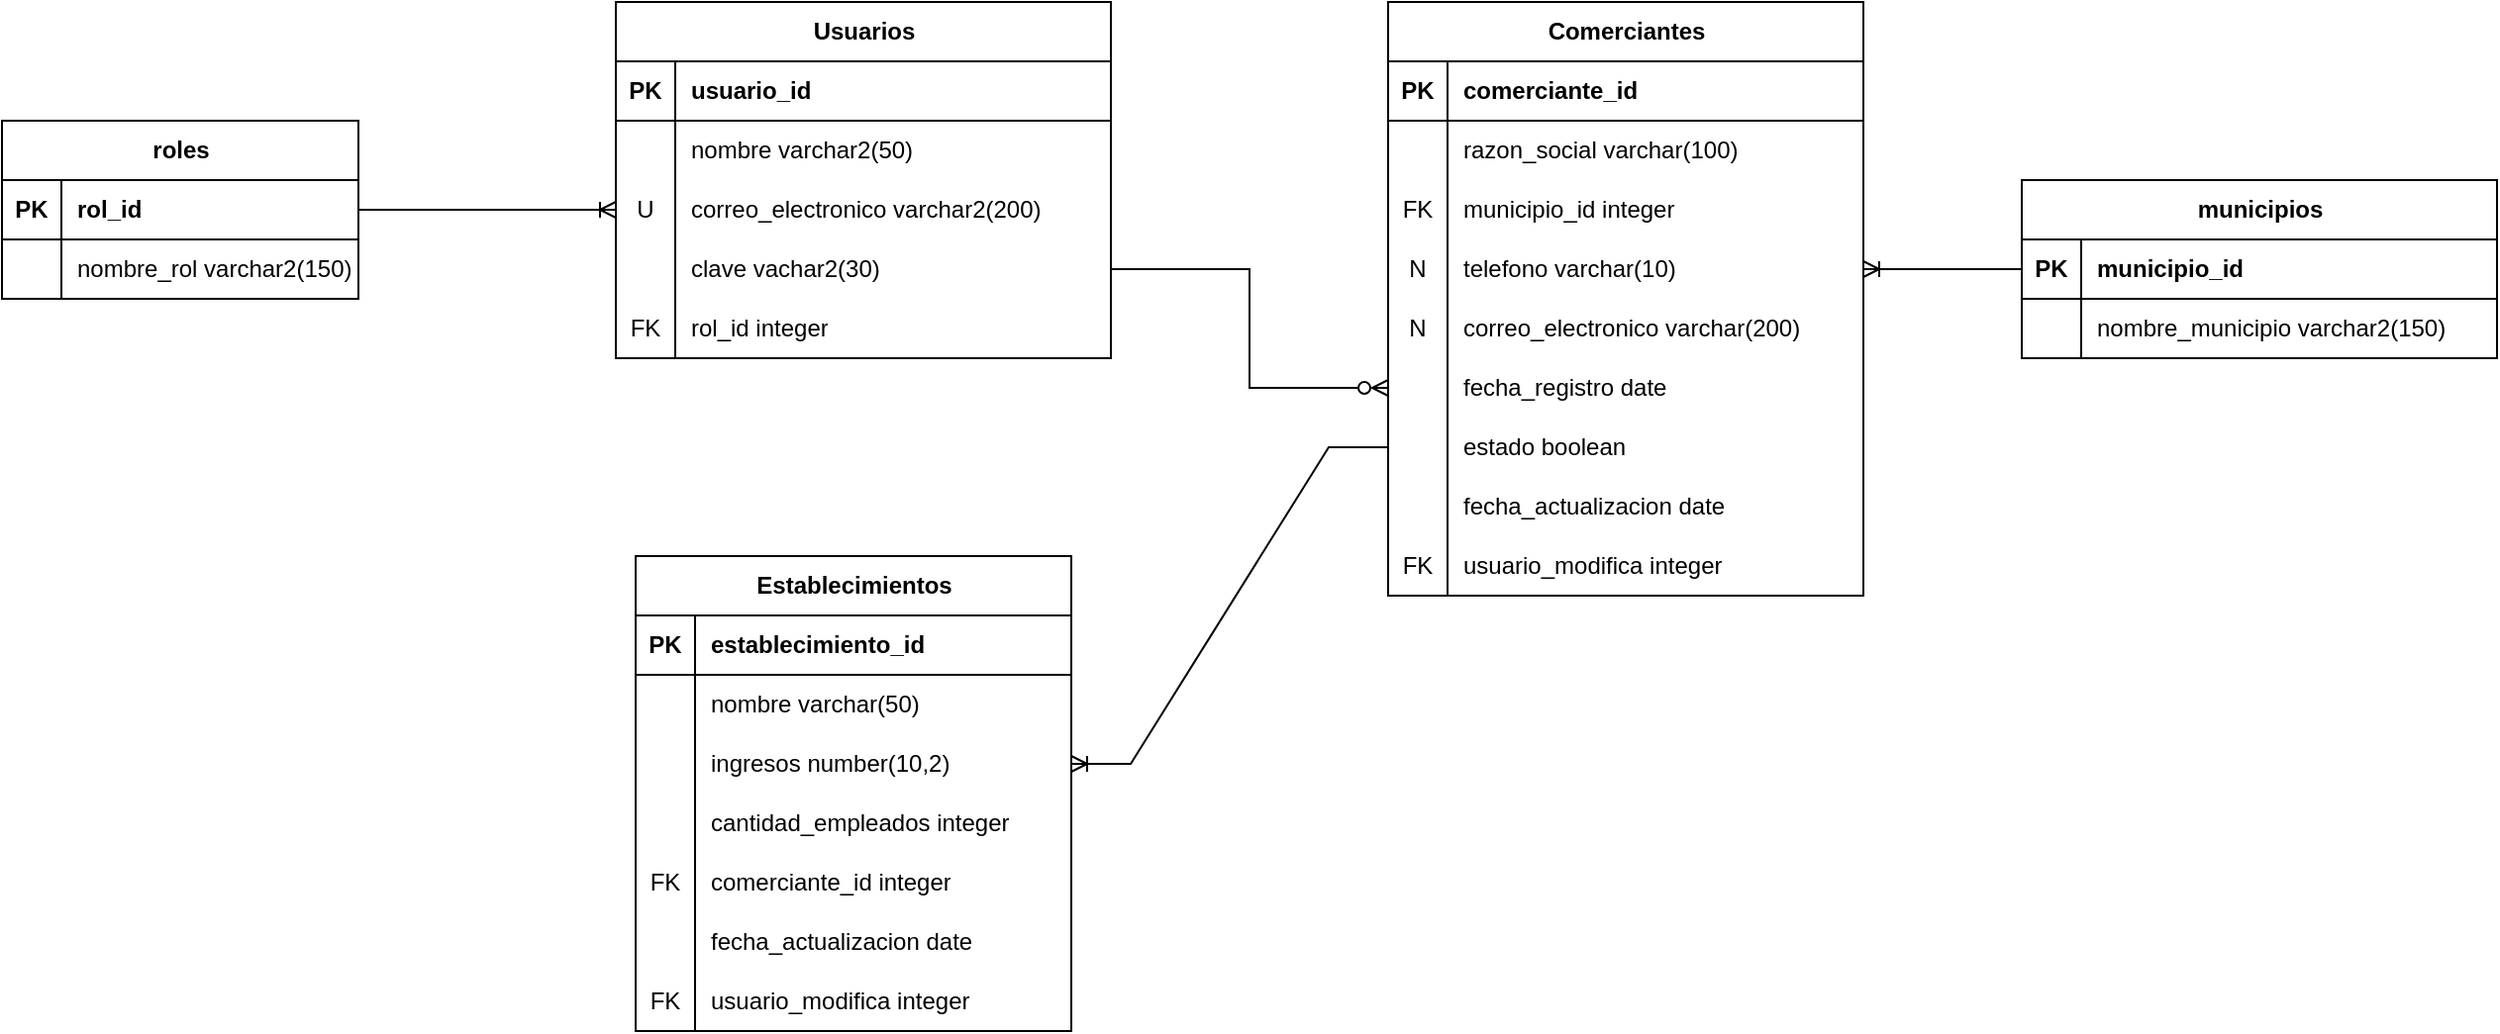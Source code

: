 <mxfile version="26.0.11">
  <diagram id="R2lEEEUBdFMjLlhIrx00" name="Page-1">
    <mxGraphModel dx="2284" dy="746" grid="1" gridSize="10" guides="1" tooltips="1" connect="1" arrows="1" fold="1" page="1" pageScale="1" pageWidth="850" pageHeight="1100" math="0" shadow="0" extFonts="Permanent Marker^https://fonts.googleapis.com/css?family=Permanent+Marker">
      <root>
        <mxCell id="0" />
        <mxCell id="1" parent="0" />
        <mxCell id="o4N9jNl_iMp3vr7x2nd6-1" value="Usuarios" style="shape=table;startSize=30;container=1;collapsible=1;childLayout=tableLayout;fixedRows=1;rowLines=0;fontStyle=1;align=center;resizeLast=1;html=1;" vertex="1" parent="1">
          <mxGeometry x="150" y="70" width="250" height="180" as="geometry" />
        </mxCell>
        <mxCell id="o4N9jNl_iMp3vr7x2nd6-2" value="" style="shape=tableRow;horizontal=0;startSize=0;swimlaneHead=0;swimlaneBody=0;fillColor=none;collapsible=0;dropTarget=0;points=[[0,0.5],[1,0.5]];portConstraint=eastwest;top=0;left=0;right=0;bottom=1;" vertex="1" parent="o4N9jNl_iMp3vr7x2nd6-1">
          <mxGeometry y="30" width="250" height="30" as="geometry" />
        </mxCell>
        <mxCell id="o4N9jNl_iMp3vr7x2nd6-3" value="PK" style="shape=partialRectangle;connectable=0;fillColor=none;top=0;left=0;bottom=0;right=0;fontStyle=1;overflow=hidden;whiteSpace=wrap;html=1;" vertex="1" parent="o4N9jNl_iMp3vr7x2nd6-2">
          <mxGeometry width="30" height="30" as="geometry">
            <mxRectangle width="30" height="30" as="alternateBounds" />
          </mxGeometry>
        </mxCell>
        <mxCell id="o4N9jNl_iMp3vr7x2nd6-4" value="usuario_id" style="shape=partialRectangle;connectable=0;fillColor=none;top=0;left=0;bottom=0;right=0;align=left;spacingLeft=6;fontStyle=1;overflow=hidden;whiteSpace=wrap;html=1;" vertex="1" parent="o4N9jNl_iMp3vr7x2nd6-2">
          <mxGeometry x="30" width="220" height="30" as="geometry">
            <mxRectangle width="220" height="30" as="alternateBounds" />
          </mxGeometry>
        </mxCell>
        <mxCell id="o4N9jNl_iMp3vr7x2nd6-15" value="" style="shape=tableRow;horizontal=0;startSize=0;swimlaneHead=0;swimlaneBody=0;fillColor=none;collapsible=0;dropTarget=0;points=[[0,0.5],[1,0.5]];portConstraint=eastwest;top=0;left=0;right=0;bottom=0;" vertex="1" parent="o4N9jNl_iMp3vr7x2nd6-1">
          <mxGeometry y="60" width="250" height="30" as="geometry" />
        </mxCell>
        <mxCell id="o4N9jNl_iMp3vr7x2nd6-16" value="" style="shape=partialRectangle;connectable=0;fillColor=none;top=0;left=0;bottom=0;right=0;editable=1;overflow=hidden;whiteSpace=wrap;html=1;" vertex="1" parent="o4N9jNl_iMp3vr7x2nd6-15">
          <mxGeometry width="30" height="30" as="geometry">
            <mxRectangle width="30" height="30" as="alternateBounds" />
          </mxGeometry>
        </mxCell>
        <mxCell id="o4N9jNl_iMp3vr7x2nd6-17" value="nombre varchar2(50)" style="shape=partialRectangle;connectable=0;fillColor=none;top=0;left=0;bottom=0;right=0;align=left;spacingLeft=6;overflow=hidden;whiteSpace=wrap;html=1;" vertex="1" parent="o4N9jNl_iMp3vr7x2nd6-15">
          <mxGeometry x="30" width="220" height="30" as="geometry">
            <mxRectangle width="220" height="30" as="alternateBounds" />
          </mxGeometry>
        </mxCell>
        <mxCell id="o4N9jNl_iMp3vr7x2nd6-5" value="" style="shape=tableRow;horizontal=0;startSize=0;swimlaneHead=0;swimlaneBody=0;fillColor=none;collapsible=0;dropTarget=0;points=[[0,0.5],[1,0.5]];portConstraint=eastwest;top=0;left=0;right=0;bottom=0;" vertex="1" parent="o4N9jNl_iMp3vr7x2nd6-1">
          <mxGeometry y="90" width="250" height="30" as="geometry" />
        </mxCell>
        <mxCell id="o4N9jNl_iMp3vr7x2nd6-6" value="U" style="shape=partialRectangle;connectable=0;fillColor=none;top=0;left=0;bottom=0;right=0;editable=1;overflow=hidden;whiteSpace=wrap;html=1;" vertex="1" parent="o4N9jNl_iMp3vr7x2nd6-5">
          <mxGeometry width="30" height="30" as="geometry">
            <mxRectangle width="30" height="30" as="alternateBounds" />
          </mxGeometry>
        </mxCell>
        <mxCell id="o4N9jNl_iMp3vr7x2nd6-7" value="correo_electronico varchar2(200)" style="shape=partialRectangle;connectable=0;fillColor=none;top=0;left=0;bottom=0;right=0;align=left;spacingLeft=6;overflow=hidden;whiteSpace=wrap;html=1;" vertex="1" parent="o4N9jNl_iMp3vr7x2nd6-5">
          <mxGeometry x="30" width="220" height="30" as="geometry">
            <mxRectangle width="220" height="30" as="alternateBounds" />
          </mxGeometry>
        </mxCell>
        <mxCell id="o4N9jNl_iMp3vr7x2nd6-11" value="" style="shape=tableRow;horizontal=0;startSize=0;swimlaneHead=0;swimlaneBody=0;fillColor=none;collapsible=0;dropTarget=0;points=[[0,0.5],[1,0.5]];portConstraint=eastwest;top=0;left=0;right=0;bottom=0;" vertex="1" parent="o4N9jNl_iMp3vr7x2nd6-1">
          <mxGeometry y="120" width="250" height="30" as="geometry" />
        </mxCell>
        <mxCell id="o4N9jNl_iMp3vr7x2nd6-12" value="" style="shape=partialRectangle;connectable=0;fillColor=none;top=0;left=0;bottom=0;right=0;editable=1;overflow=hidden;whiteSpace=wrap;html=1;" vertex="1" parent="o4N9jNl_iMp3vr7x2nd6-11">
          <mxGeometry width="30" height="30" as="geometry">
            <mxRectangle width="30" height="30" as="alternateBounds" />
          </mxGeometry>
        </mxCell>
        <mxCell id="o4N9jNl_iMp3vr7x2nd6-13" value="clave vachar2(30)" style="shape=partialRectangle;connectable=0;fillColor=none;top=0;left=0;bottom=0;right=0;align=left;spacingLeft=6;overflow=hidden;whiteSpace=wrap;html=1;" vertex="1" parent="o4N9jNl_iMp3vr7x2nd6-11">
          <mxGeometry x="30" width="220" height="30" as="geometry">
            <mxRectangle width="220" height="30" as="alternateBounds" />
          </mxGeometry>
        </mxCell>
        <mxCell id="o4N9jNl_iMp3vr7x2nd6-8" value="" style="shape=tableRow;horizontal=0;startSize=0;swimlaneHead=0;swimlaneBody=0;fillColor=none;collapsible=0;dropTarget=0;points=[[0,0.5],[1,0.5]];portConstraint=eastwest;top=0;left=0;right=0;bottom=0;" vertex="1" parent="o4N9jNl_iMp3vr7x2nd6-1">
          <mxGeometry y="150" width="250" height="30" as="geometry" />
        </mxCell>
        <mxCell id="o4N9jNl_iMp3vr7x2nd6-9" value="FK" style="shape=partialRectangle;connectable=0;fillColor=none;top=0;left=0;bottom=0;right=0;editable=1;overflow=hidden;whiteSpace=wrap;html=1;" vertex="1" parent="o4N9jNl_iMp3vr7x2nd6-8">
          <mxGeometry width="30" height="30" as="geometry">
            <mxRectangle width="30" height="30" as="alternateBounds" />
          </mxGeometry>
        </mxCell>
        <mxCell id="o4N9jNl_iMp3vr7x2nd6-10" value="rol_id integer" style="shape=partialRectangle;connectable=0;fillColor=none;top=0;left=0;bottom=0;right=0;align=left;spacingLeft=6;overflow=hidden;whiteSpace=wrap;html=1;" vertex="1" parent="o4N9jNl_iMp3vr7x2nd6-8">
          <mxGeometry x="30" width="220" height="30" as="geometry">
            <mxRectangle width="220" height="30" as="alternateBounds" />
          </mxGeometry>
        </mxCell>
        <mxCell id="o4N9jNl_iMp3vr7x2nd6-18" value="Comerciantes" style="shape=table;startSize=30;container=1;collapsible=1;childLayout=tableLayout;fixedRows=1;rowLines=0;fontStyle=1;align=center;resizeLast=1;html=1;" vertex="1" parent="1">
          <mxGeometry x="540" y="70" width="240" height="300" as="geometry" />
        </mxCell>
        <mxCell id="o4N9jNl_iMp3vr7x2nd6-19" value="" style="shape=tableRow;horizontal=0;startSize=0;swimlaneHead=0;swimlaneBody=0;fillColor=none;collapsible=0;dropTarget=0;points=[[0,0.5],[1,0.5]];portConstraint=eastwest;top=0;left=0;right=0;bottom=1;" vertex="1" parent="o4N9jNl_iMp3vr7x2nd6-18">
          <mxGeometry y="30" width="240" height="30" as="geometry" />
        </mxCell>
        <mxCell id="o4N9jNl_iMp3vr7x2nd6-20" value="PK" style="shape=partialRectangle;connectable=0;fillColor=none;top=0;left=0;bottom=0;right=0;fontStyle=1;overflow=hidden;whiteSpace=wrap;html=1;" vertex="1" parent="o4N9jNl_iMp3vr7x2nd6-19">
          <mxGeometry width="30" height="30" as="geometry">
            <mxRectangle width="30" height="30" as="alternateBounds" />
          </mxGeometry>
        </mxCell>
        <mxCell id="o4N9jNl_iMp3vr7x2nd6-21" value="comerciante_id" style="shape=partialRectangle;connectable=0;fillColor=none;top=0;left=0;bottom=0;right=0;align=left;spacingLeft=6;fontStyle=1;overflow=hidden;whiteSpace=wrap;html=1;" vertex="1" parent="o4N9jNl_iMp3vr7x2nd6-19">
          <mxGeometry x="30" width="210" height="30" as="geometry">
            <mxRectangle width="210" height="30" as="alternateBounds" />
          </mxGeometry>
        </mxCell>
        <mxCell id="o4N9jNl_iMp3vr7x2nd6-22" value="" style="shape=tableRow;horizontal=0;startSize=0;swimlaneHead=0;swimlaneBody=0;fillColor=none;collapsible=0;dropTarget=0;points=[[0,0.5],[1,0.5]];portConstraint=eastwest;top=0;left=0;right=0;bottom=0;" vertex="1" parent="o4N9jNl_iMp3vr7x2nd6-18">
          <mxGeometry y="60" width="240" height="30" as="geometry" />
        </mxCell>
        <mxCell id="o4N9jNl_iMp3vr7x2nd6-23" value="" style="shape=partialRectangle;connectable=0;fillColor=none;top=0;left=0;bottom=0;right=0;editable=1;overflow=hidden;whiteSpace=wrap;html=1;" vertex="1" parent="o4N9jNl_iMp3vr7x2nd6-22">
          <mxGeometry width="30" height="30" as="geometry">
            <mxRectangle width="30" height="30" as="alternateBounds" />
          </mxGeometry>
        </mxCell>
        <mxCell id="o4N9jNl_iMp3vr7x2nd6-24" value="razon_social varchar(100)" style="shape=partialRectangle;connectable=0;fillColor=none;top=0;left=0;bottom=0;right=0;align=left;spacingLeft=6;overflow=hidden;whiteSpace=wrap;html=1;" vertex="1" parent="o4N9jNl_iMp3vr7x2nd6-22">
          <mxGeometry x="30" width="210" height="30" as="geometry">
            <mxRectangle width="210" height="30" as="alternateBounds" />
          </mxGeometry>
        </mxCell>
        <mxCell id="o4N9jNl_iMp3vr7x2nd6-25" value="" style="shape=tableRow;horizontal=0;startSize=0;swimlaneHead=0;swimlaneBody=0;fillColor=none;collapsible=0;dropTarget=0;points=[[0,0.5],[1,0.5]];portConstraint=eastwest;top=0;left=0;right=0;bottom=0;" vertex="1" parent="o4N9jNl_iMp3vr7x2nd6-18">
          <mxGeometry y="90" width="240" height="30" as="geometry" />
        </mxCell>
        <mxCell id="o4N9jNl_iMp3vr7x2nd6-26" value="FK" style="shape=partialRectangle;connectable=0;fillColor=none;top=0;left=0;bottom=0;right=0;editable=1;overflow=hidden;whiteSpace=wrap;html=1;" vertex="1" parent="o4N9jNl_iMp3vr7x2nd6-25">
          <mxGeometry width="30" height="30" as="geometry">
            <mxRectangle width="30" height="30" as="alternateBounds" />
          </mxGeometry>
        </mxCell>
        <mxCell id="o4N9jNl_iMp3vr7x2nd6-27" value="municipio_id integer" style="shape=partialRectangle;connectable=0;fillColor=none;top=0;left=0;bottom=0;right=0;align=left;spacingLeft=6;overflow=hidden;whiteSpace=wrap;html=1;" vertex="1" parent="o4N9jNl_iMp3vr7x2nd6-25">
          <mxGeometry x="30" width="210" height="30" as="geometry">
            <mxRectangle width="210" height="30" as="alternateBounds" />
          </mxGeometry>
        </mxCell>
        <mxCell id="o4N9jNl_iMp3vr7x2nd6-28" value="" style="shape=tableRow;horizontal=0;startSize=0;swimlaneHead=0;swimlaneBody=0;fillColor=none;collapsible=0;dropTarget=0;points=[[0,0.5],[1,0.5]];portConstraint=eastwest;top=0;left=0;right=0;bottom=0;" vertex="1" parent="o4N9jNl_iMp3vr7x2nd6-18">
          <mxGeometry y="120" width="240" height="30" as="geometry" />
        </mxCell>
        <mxCell id="o4N9jNl_iMp3vr7x2nd6-29" value="N" style="shape=partialRectangle;connectable=0;fillColor=none;top=0;left=0;bottom=0;right=0;editable=1;overflow=hidden;whiteSpace=wrap;html=1;" vertex="1" parent="o4N9jNl_iMp3vr7x2nd6-28">
          <mxGeometry width="30" height="30" as="geometry">
            <mxRectangle width="30" height="30" as="alternateBounds" />
          </mxGeometry>
        </mxCell>
        <mxCell id="o4N9jNl_iMp3vr7x2nd6-30" value="telefono varchar(10)" style="shape=partialRectangle;connectable=0;fillColor=none;top=0;left=0;bottom=0;right=0;align=left;spacingLeft=6;overflow=hidden;whiteSpace=wrap;html=1;" vertex="1" parent="o4N9jNl_iMp3vr7x2nd6-28">
          <mxGeometry x="30" width="210" height="30" as="geometry">
            <mxRectangle width="210" height="30" as="alternateBounds" />
          </mxGeometry>
        </mxCell>
        <mxCell id="o4N9jNl_iMp3vr7x2nd6-31" value="" style="shape=tableRow;horizontal=0;startSize=0;swimlaneHead=0;swimlaneBody=0;fillColor=none;collapsible=0;dropTarget=0;points=[[0,0.5],[1,0.5]];portConstraint=eastwest;top=0;left=0;right=0;bottom=0;" vertex="1" parent="o4N9jNl_iMp3vr7x2nd6-18">
          <mxGeometry y="150" width="240" height="30" as="geometry" />
        </mxCell>
        <mxCell id="o4N9jNl_iMp3vr7x2nd6-32" value="N" style="shape=partialRectangle;connectable=0;fillColor=none;top=0;left=0;bottom=0;right=0;editable=1;overflow=hidden;whiteSpace=wrap;html=1;" vertex="1" parent="o4N9jNl_iMp3vr7x2nd6-31">
          <mxGeometry width="30" height="30" as="geometry">
            <mxRectangle width="30" height="30" as="alternateBounds" />
          </mxGeometry>
        </mxCell>
        <mxCell id="o4N9jNl_iMp3vr7x2nd6-33" value="correo_electronico varchar(200&lt;span style=&quot;background-color: transparent; color: light-dark(rgb(0, 0, 0), rgb(255, 255, 255));&quot;&gt;)&lt;/span&gt;" style="shape=partialRectangle;connectable=0;fillColor=none;top=0;left=0;bottom=0;right=0;align=left;spacingLeft=6;overflow=hidden;whiteSpace=wrap;html=1;" vertex="1" parent="o4N9jNl_iMp3vr7x2nd6-31">
          <mxGeometry x="30" width="210" height="30" as="geometry">
            <mxRectangle width="210" height="30" as="alternateBounds" />
          </mxGeometry>
        </mxCell>
        <mxCell id="o4N9jNl_iMp3vr7x2nd6-34" value="" style="shape=tableRow;horizontal=0;startSize=0;swimlaneHead=0;swimlaneBody=0;fillColor=none;collapsible=0;dropTarget=0;points=[[0,0.5],[1,0.5]];portConstraint=eastwest;top=0;left=0;right=0;bottom=0;" vertex="1" parent="o4N9jNl_iMp3vr7x2nd6-18">
          <mxGeometry y="180" width="240" height="30" as="geometry" />
        </mxCell>
        <mxCell id="o4N9jNl_iMp3vr7x2nd6-35" value="" style="shape=partialRectangle;connectable=0;fillColor=none;top=0;left=0;bottom=0;right=0;editable=1;overflow=hidden;whiteSpace=wrap;html=1;" vertex="1" parent="o4N9jNl_iMp3vr7x2nd6-34">
          <mxGeometry width="30" height="30" as="geometry">
            <mxRectangle width="30" height="30" as="alternateBounds" />
          </mxGeometry>
        </mxCell>
        <mxCell id="o4N9jNl_iMp3vr7x2nd6-36" value="fecha_registro date" style="shape=partialRectangle;connectable=0;fillColor=none;top=0;left=0;bottom=0;right=0;align=left;spacingLeft=6;overflow=hidden;whiteSpace=wrap;html=1;" vertex="1" parent="o4N9jNl_iMp3vr7x2nd6-34">
          <mxGeometry x="30" width="210" height="30" as="geometry">
            <mxRectangle width="210" height="30" as="alternateBounds" />
          </mxGeometry>
        </mxCell>
        <mxCell id="o4N9jNl_iMp3vr7x2nd6-37" value="" style="shape=tableRow;horizontal=0;startSize=0;swimlaneHead=0;swimlaneBody=0;fillColor=none;collapsible=0;dropTarget=0;points=[[0,0.5],[1,0.5]];portConstraint=eastwest;top=0;left=0;right=0;bottom=0;" vertex="1" parent="o4N9jNl_iMp3vr7x2nd6-18">
          <mxGeometry y="210" width="240" height="30" as="geometry" />
        </mxCell>
        <mxCell id="o4N9jNl_iMp3vr7x2nd6-38" value="" style="shape=partialRectangle;connectable=0;fillColor=none;top=0;left=0;bottom=0;right=0;editable=1;overflow=hidden;whiteSpace=wrap;html=1;" vertex="1" parent="o4N9jNl_iMp3vr7x2nd6-37">
          <mxGeometry width="30" height="30" as="geometry">
            <mxRectangle width="30" height="30" as="alternateBounds" />
          </mxGeometry>
        </mxCell>
        <mxCell id="o4N9jNl_iMp3vr7x2nd6-39" value="estado boolean" style="shape=partialRectangle;connectable=0;fillColor=none;top=0;left=0;bottom=0;right=0;align=left;spacingLeft=6;overflow=hidden;whiteSpace=wrap;html=1;" vertex="1" parent="o4N9jNl_iMp3vr7x2nd6-37">
          <mxGeometry x="30" width="210" height="30" as="geometry">
            <mxRectangle width="210" height="30" as="alternateBounds" />
          </mxGeometry>
        </mxCell>
        <mxCell id="o4N9jNl_iMp3vr7x2nd6-105" value="" style="shape=tableRow;horizontal=0;startSize=0;swimlaneHead=0;swimlaneBody=0;fillColor=none;collapsible=0;dropTarget=0;points=[[0,0.5],[1,0.5]];portConstraint=eastwest;top=0;left=0;right=0;bottom=0;" vertex="1" parent="o4N9jNl_iMp3vr7x2nd6-18">
          <mxGeometry y="240" width="240" height="30" as="geometry" />
        </mxCell>
        <mxCell id="o4N9jNl_iMp3vr7x2nd6-106" value="" style="shape=partialRectangle;connectable=0;fillColor=none;top=0;left=0;bottom=0;right=0;editable=1;overflow=hidden;whiteSpace=wrap;html=1;" vertex="1" parent="o4N9jNl_iMp3vr7x2nd6-105">
          <mxGeometry width="30" height="30" as="geometry">
            <mxRectangle width="30" height="30" as="alternateBounds" />
          </mxGeometry>
        </mxCell>
        <mxCell id="o4N9jNl_iMp3vr7x2nd6-107" value="fecha_actualizacion date" style="shape=partialRectangle;connectable=0;fillColor=none;top=0;left=0;bottom=0;right=0;align=left;spacingLeft=6;overflow=hidden;whiteSpace=wrap;html=1;" vertex="1" parent="o4N9jNl_iMp3vr7x2nd6-105">
          <mxGeometry x="30" width="210" height="30" as="geometry">
            <mxRectangle width="210" height="30" as="alternateBounds" />
          </mxGeometry>
        </mxCell>
        <mxCell id="o4N9jNl_iMp3vr7x2nd6-133" value="" style="shape=tableRow;horizontal=0;startSize=0;swimlaneHead=0;swimlaneBody=0;fillColor=none;collapsible=0;dropTarget=0;points=[[0,0.5],[1,0.5]];portConstraint=eastwest;top=0;left=0;right=0;bottom=0;" vertex="1" parent="o4N9jNl_iMp3vr7x2nd6-18">
          <mxGeometry y="270" width="240" height="30" as="geometry" />
        </mxCell>
        <mxCell id="o4N9jNl_iMp3vr7x2nd6-134" value="FK" style="shape=partialRectangle;connectable=0;fillColor=none;top=0;left=0;bottom=0;right=0;editable=1;overflow=hidden;whiteSpace=wrap;html=1;" vertex="1" parent="o4N9jNl_iMp3vr7x2nd6-133">
          <mxGeometry width="30" height="30" as="geometry">
            <mxRectangle width="30" height="30" as="alternateBounds" />
          </mxGeometry>
        </mxCell>
        <mxCell id="o4N9jNl_iMp3vr7x2nd6-135" value="usuario_modifica integer" style="shape=partialRectangle;connectable=0;fillColor=none;top=0;left=0;bottom=0;right=0;align=left;spacingLeft=6;overflow=hidden;whiteSpace=wrap;html=1;" vertex="1" parent="o4N9jNl_iMp3vr7x2nd6-133">
          <mxGeometry x="30" width="210" height="30" as="geometry">
            <mxRectangle width="210" height="30" as="alternateBounds" />
          </mxGeometry>
        </mxCell>
        <mxCell id="o4N9jNl_iMp3vr7x2nd6-40" value="Establecimientos" style="shape=table;startSize=30;container=1;collapsible=1;childLayout=tableLayout;fixedRows=1;rowLines=0;fontStyle=1;align=center;resizeLast=1;html=1;" vertex="1" parent="1">
          <mxGeometry x="160" y="350" width="220" height="240" as="geometry" />
        </mxCell>
        <mxCell id="o4N9jNl_iMp3vr7x2nd6-41" value="" style="shape=tableRow;horizontal=0;startSize=0;swimlaneHead=0;swimlaneBody=0;fillColor=none;collapsible=0;dropTarget=0;points=[[0,0.5],[1,0.5]];portConstraint=eastwest;top=0;left=0;right=0;bottom=1;" vertex="1" parent="o4N9jNl_iMp3vr7x2nd6-40">
          <mxGeometry y="30" width="220" height="30" as="geometry" />
        </mxCell>
        <mxCell id="o4N9jNl_iMp3vr7x2nd6-42" value="PK" style="shape=partialRectangle;connectable=0;fillColor=none;top=0;left=0;bottom=0;right=0;fontStyle=1;overflow=hidden;whiteSpace=wrap;html=1;" vertex="1" parent="o4N9jNl_iMp3vr7x2nd6-41">
          <mxGeometry width="30" height="30" as="geometry">
            <mxRectangle width="30" height="30" as="alternateBounds" />
          </mxGeometry>
        </mxCell>
        <mxCell id="o4N9jNl_iMp3vr7x2nd6-43" value="establecimiento_id" style="shape=partialRectangle;connectable=0;fillColor=none;top=0;left=0;bottom=0;right=0;align=left;spacingLeft=6;fontStyle=1;overflow=hidden;whiteSpace=wrap;html=1;" vertex="1" parent="o4N9jNl_iMp3vr7x2nd6-41">
          <mxGeometry x="30" width="190" height="30" as="geometry">
            <mxRectangle width="190" height="30" as="alternateBounds" />
          </mxGeometry>
        </mxCell>
        <mxCell id="o4N9jNl_iMp3vr7x2nd6-44" value="" style="shape=tableRow;horizontal=0;startSize=0;swimlaneHead=0;swimlaneBody=0;fillColor=none;collapsible=0;dropTarget=0;points=[[0,0.5],[1,0.5]];portConstraint=eastwest;top=0;left=0;right=0;bottom=0;" vertex="1" parent="o4N9jNl_iMp3vr7x2nd6-40">
          <mxGeometry y="60" width="220" height="30" as="geometry" />
        </mxCell>
        <mxCell id="o4N9jNl_iMp3vr7x2nd6-45" value="" style="shape=partialRectangle;connectable=0;fillColor=none;top=0;left=0;bottom=0;right=0;editable=1;overflow=hidden;whiteSpace=wrap;html=1;" vertex="1" parent="o4N9jNl_iMp3vr7x2nd6-44">
          <mxGeometry width="30" height="30" as="geometry">
            <mxRectangle width="30" height="30" as="alternateBounds" />
          </mxGeometry>
        </mxCell>
        <mxCell id="o4N9jNl_iMp3vr7x2nd6-46" value="nombre varchar(50)" style="shape=partialRectangle;connectable=0;fillColor=none;top=0;left=0;bottom=0;right=0;align=left;spacingLeft=6;overflow=hidden;whiteSpace=wrap;html=1;" vertex="1" parent="o4N9jNl_iMp3vr7x2nd6-44">
          <mxGeometry x="30" width="190" height="30" as="geometry">
            <mxRectangle width="190" height="30" as="alternateBounds" />
          </mxGeometry>
        </mxCell>
        <mxCell id="o4N9jNl_iMp3vr7x2nd6-47" value="" style="shape=tableRow;horizontal=0;startSize=0;swimlaneHead=0;swimlaneBody=0;fillColor=none;collapsible=0;dropTarget=0;points=[[0,0.5],[1,0.5]];portConstraint=eastwest;top=0;left=0;right=0;bottom=0;" vertex="1" parent="o4N9jNl_iMp3vr7x2nd6-40">
          <mxGeometry y="90" width="220" height="30" as="geometry" />
        </mxCell>
        <mxCell id="o4N9jNl_iMp3vr7x2nd6-48" value="" style="shape=partialRectangle;connectable=0;fillColor=none;top=0;left=0;bottom=0;right=0;editable=1;overflow=hidden;whiteSpace=wrap;html=1;" vertex="1" parent="o4N9jNl_iMp3vr7x2nd6-47">
          <mxGeometry width="30" height="30" as="geometry">
            <mxRectangle width="30" height="30" as="alternateBounds" />
          </mxGeometry>
        </mxCell>
        <mxCell id="o4N9jNl_iMp3vr7x2nd6-49" value="ingresos number(10,2)" style="shape=partialRectangle;connectable=0;fillColor=none;top=0;left=0;bottom=0;right=0;align=left;spacingLeft=6;overflow=hidden;whiteSpace=wrap;html=1;" vertex="1" parent="o4N9jNl_iMp3vr7x2nd6-47">
          <mxGeometry x="30" width="190" height="30" as="geometry">
            <mxRectangle width="190" height="30" as="alternateBounds" />
          </mxGeometry>
        </mxCell>
        <mxCell id="o4N9jNl_iMp3vr7x2nd6-50" value="" style="shape=tableRow;horizontal=0;startSize=0;swimlaneHead=0;swimlaneBody=0;fillColor=none;collapsible=0;dropTarget=0;points=[[0,0.5],[1,0.5]];portConstraint=eastwest;top=0;left=0;right=0;bottom=0;" vertex="1" parent="o4N9jNl_iMp3vr7x2nd6-40">
          <mxGeometry y="120" width="220" height="30" as="geometry" />
        </mxCell>
        <mxCell id="o4N9jNl_iMp3vr7x2nd6-51" value="" style="shape=partialRectangle;connectable=0;fillColor=none;top=0;left=0;bottom=0;right=0;editable=1;overflow=hidden;whiteSpace=wrap;html=1;" vertex="1" parent="o4N9jNl_iMp3vr7x2nd6-50">
          <mxGeometry width="30" height="30" as="geometry">
            <mxRectangle width="30" height="30" as="alternateBounds" />
          </mxGeometry>
        </mxCell>
        <mxCell id="o4N9jNl_iMp3vr7x2nd6-52" value="cantidad_empleados integer" style="shape=partialRectangle;connectable=0;fillColor=none;top=0;left=0;bottom=0;right=0;align=left;spacingLeft=6;overflow=hidden;whiteSpace=wrap;html=1;" vertex="1" parent="o4N9jNl_iMp3vr7x2nd6-50">
          <mxGeometry x="30" width="190" height="30" as="geometry">
            <mxRectangle width="190" height="30" as="alternateBounds" />
          </mxGeometry>
        </mxCell>
        <mxCell id="o4N9jNl_iMp3vr7x2nd6-66" value="" style="shape=tableRow;horizontal=0;startSize=0;swimlaneHead=0;swimlaneBody=0;fillColor=none;collapsible=0;dropTarget=0;points=[[0,0.5],[1,0.5]];portConstraint=eastwest;top=0;left=0;right=0;bottom=0;" vertex="1" parent="o4N9jNl_iMp3vr7x2nd6-40">
          <mxGeometry y="150" width="220" height="30" as="geometry" />
        </mxCell>
        <mxCell id="o4N9jNl_iMp3vr7x2nd6-67" value="FK" style="shape=partialRectangle;connectable=0;fillColor=none;top=0;left=0;bottom=0;right=0;editable=1;overflow=hidden;whiteSpace=wrap;html=1;" vertex="1" parent="o4N9jNl_iMp3vr7x2nd6-66">
          <mxGeometry width="30" height="30" as="geometry">
            <mxRectangle width="30" height="30" as="alternateBounds" />
          </mxGeometry>
        </mxCell>
        <mxCell id="o4N9jNl_iMp3vr7x2nd6-68" value="comerciante_id integer" style="shape=partialRectangle;connectable=0;fillColor=none;top=0;left=0;bottom=0;right=0;align=left;spacingLeft=6;overflow=hidden;whiteSpace=wrap;html=1;" vertex="1" parent="o4N9jNl_iMp3vr7x2nd6-66">
          <mxGeometry x="30" width="190" height="30" as="geometry">
            <mxRectangle width="190" height="30" as="alternateBounds" />
          </mxGeometry>
        </mxCell>
        <mxCell id="o4N9jNl_iMp3vr7x2nd6-154" value="" style="shape=tableRow;horizontal=0;startSize=0;swimlaneHead=0;swimlaneBody=0;fillColor=none;collapsible=0;dropTarget=0;points=[[0,0.5],[1,0.5]];portConstraint=eastwest;top=0;left=0;right=0;bottom=0;" vertex="1" parent="o4N9jNl_iMp3vr7x2nd6-40">
          <mxGeometry y="180" width="220" height="30" as="geometry" />
        </mxCell>
        <mxCell id="o4N9jNl_iMp3vr7x2nd6-155" value="" style="shape=partialRectangle;connectable=0;fillColor=none;top=0;left=0;bottom=0;right=0;editable=1;overflow=hidden;whiteSpace=wrap;html=1;" vertex="1" parent="o4N9jNl_iMp3vr7x2nd6-154">
          <mxGeometry width="30" height="30" as="geometry">
            <mxRectangle width="30" height="30" as="alternateBounds" />
          </mxGeometry>
        </mxCell>
        <mxCell id="o4N9jNl_iMp3vr7x2nd6-156" value="fecha_actualizacion date" style="shape=partialRectangle;connectable=0;fillColor=none;top=0;left=0;bottom=0;right=0;align=left;spacingLeft=6;overflow=hidden;whiteSpace=wrap;html=1;" vertex="1" parent="o4N9jNl_iMp3vr7x2nd6-154">
          <mxGeometry x="30" width="190" height="30" as="geometry">
            <mxRectangle width="190" height="30" as="alternateBounds" />
          </mxGeometry>
        </mxCell>
        <mxCell id="o4N9jNl_iMp3vr7x2nd6-157" value="" style="shape=tableRow;horizontal=0;startSize=0;swimlaneHead=0;swimlaneBody=0;fillColor=none;collapsible=0;dropTarget=0;points=[[0,0.5],[1,0.5]];portConstraint=eastwest;top=0;left=0;right=0;bottom=0;" vertex="1" parent="o4N9jNl_iMp3vr7x2nd6-40">
          <mxGeometry y="210" width="220" height="30" as="geometry" />
        </mxCell>
        <mxCell id="o4N9jNl_iMp3vr7x2nd6-158" value="FK" style="shape=partialRectangle;connectable=0;fillColor=none;top=0;left=0;bottom=0;right=0;editable=1;overflow=hidden;whiteSpace=wrap;html=1;" vertex="1" parent="o4N9jNl_iMp3vr7x2nd6-157">
          <mxGeometry width="30" height="30" as="geometry">
            <mxRectangle width="30" height="30" as="alternateBounds" />
          </mxGeometry>
        </mxCell>
        <mxCell id="o4N9jNl_iMp3vr7x2nd6-159" value="usuario_modifica integer" style="shape=partialRectangle;connectable=0;fillColor=none;top=0;left=0;bottom=0;right=0;align=left;spacingLeft=6;overflow=hidden;whiteSpace=wrap;html=1;" vertex="1" parent="o4N9jNl_iMp3vr7x2nd6-157">
          <mxGeometry x="30" width="190" height="30" as="geometry">
            <mxRectangle width="190" height="30" as="alternateBounds" />
          </mxGeometry>
        </mxCell>
        <mxCell id="o4N9jNl_iMp3vr7x2nd6-71" value="" style="edgeStyle=entityRelationEdgeStyle;fontSize=12;html=1;endArrow=ERoneToMany;rounded=0;entryX=1;entryY=0.5;entryDx=0;entryDy=0;" edge="1" parent="1" source="o4N9jNl_iMp3vr7x2nd6-37" target="o4N9jNl_iMp3vr7x2nd6-47">
          <mxGeometry width="100" height="100" relative="1" as="geometry">
            <mxPoint x="640" y="350" as="sourcePoint" />
            <mxPoint x="680" y="450" as="targetPoint" />
            <Array as="points">
              <mxPoint x="720" y="330" />
              <mxPoint x="670" y="320" />
            </Array>
          </mxGeometry>
        </mxCell>
        <mxCell id="o4N9jNl_iMp3vr7x2nd6-86" style="edgeStyle=orthogonalEdgeStyle;rounded=0;orthogonalLoop=1;jettySize=auto;html=1;entryX=0;entryY=0.5;entryDx=0;entryDy=0;endArrow=ERoneToMany;endFill=0;" edge="1" parent="1" source="o4N9jNl_iMp3vr7x2nd6-73" target="o4N9jNl_iMp3vr7x2nd6-5">
          <mxGeometry relative="1" as="geometry" />
        </mxCell>
        <mxCell id="o4N9jNl_iMp3vr7x2nd6-73" value="roles" style="shape=table;startSize=30;container=1;collapsible=1;childLayout=tableLayout;fixedRows=1;rowLines=0;fontStyle=1;align=center;resizeLast=1;html=1;" vertex="1" parent="1">
          <mxGeometry x="-160" y="130" width="180" height="90" as="geometry" />
        </mxCell>
        <mxCell id="o4N9jNl_iMp3vr7x2nd6-74" value="" style="shape=tableRow;horizontal=0;startSize=0;swimlaneHead=0;swimlaneBody=0;fillColor=none;collapsible=0;dropTarget=0;points=[[0,0.5],[1,0.5]];portConstraint=eastwest;top=0;left=0;right=0;bottom=1;" vertex="1" parent="o4N9jNl_iMp3vr7x2nd6-73">
          <mxGeometry y="30" width="180" height="30" as="geometry" />
        </mxCell>
        <mxCell id="o4N9jNl_iMp3vr7x2nd6-75" value="PK" style="shape=partialRectangle;connectable=0;fillColor=none;top=0;left=0;bottom=0;right=0;fontStyle=1;overflow=hidden;whiteSpace=wrap;html=1;" vertex="1" parent="o4N9jNl_iMp3vr7x2nd6-74">
          <mxGeometry width="30" height="30" as="geometry">
            <mxRectangle width="30" height="30" as="alternateBounds" />
          </mxGeometry>
        </mxCell>
        <mxCell id="o4N9jNl_iMp3vr7x2nd6-76" value="rol_id" style="shape=partialRectangle;connectable=0;fillColor=none;top=0;left=0;bottom=0;right=0;align=left;spacingLeft=6;fontStyle=1;overflow=hidden;whiteSpace=wrap;html=1;" vertex="1" parent="o4N9jNl_iMp3vr7x2nd6-74">
          <mxGeometry x="30" width="150" height="30" as="geometry">
            <mxRectangle width="150" height="30" as="alternateBounds" />
          </mxGeometry>
        </mxCell>
        <mxCell id="o4N9jNl_iMp3vr7x2nd6-77" value="" style="shape=tableRow;horizontal=0;startSize=0;swimlaneHead=0;swimlaneBody=0;fillColor=none;collapsible=0;dropTarget=0;points=[[0,0.5],[1,0.5]];portConstraint=eastwest;top=0;left=0;right=0;bottom=0;" vertex="1" parent="o4N9jNl_iMp3vr7x2nd6-73">
          <mxGeometry y="60" width="180" height="30" as="geometry" />
        </mxCell>
        <mxCell id="o4N9jNl_iMp3vr7x2nd6-78" value="" style="shape=partialRectangle;connectable=0;fillColor=none;top=0;left=0;bottom=0;right=0;editable=1;overflow=hidden;whiteSpace=wrap;html=1;" vertex="1" parent="o4N9jNl_iMp3vr7x2nd6-77">
          <mxGeometry width="30" height="30" as="geometry">
            <mxRectangle width="30" height="30" as="alternateBounds" />
          </mxGeometry>
        </mxCell>
        <mxCell id="o4N9jNl_iMp3vr7x2nd6-79" value="nombre_rol varchar2(150)" style="shape=partialRectangle;connectable=0;fillColor=none;top=0;left=0;bottom=0;right=0;align=left;spacingLeft=6;overflow=hidden;whiteSpace=wrap;html=1;" vertex="1" parent="o4N9jNl_iMp3vr7x2nd6-77">
          <mxGeometry x="30" width="150" height="30" as="geometry">
            <mxRectangle width="150" height="30" as="alternateBounds" />
          </mxGeometry>
        </mxCell>
        <mxCell id="o4N9jNl_iMp3vr7x2nd6-102" style="edgeStyle=orthogonalEdgeStyle;rounded=0;orthogonalLoop=1;jettySize=auto;html=1;entryX=1;entryY=0.5;entryDx=0;entryDy=0;endArrow=ERoneToMany;endFill=0;" edge="1" parent="1" source="o4N9jNl_iMp3vr7x2nd6-88" target="o4N9jNl_iMp3vr7x2nd6-28">
          <mxGeometry relative="1" as="geometry" />
        </mxCell>
        <mxCell id="o4N9jNl_iMp3vr7x2nd6-88" value="municipios" style="shape=table;startSize=30;container=1;collapsible=1;childLayout=tableLayout;fixedRows=1;rowLines=0;fontStyle=1;align=center;resizeLast=1;html=1;" vertex="1" parent="1">
          <mxGeometry x="860" y="160" width="240" height="90" as="geometry" />
        </mxCell>
        <mxCell id="o4N9jNl_iMp3vr7x2nd6-89" value="" style="shape=tableRow;horizontal=0;startSize=0;swimlaneHead=0;swimlaneBody=0;fillColor=none;collapsible=0;dropTarget=0;points=[[0,0.5],[1,0.5]];portConstraint=eastwest;top=0;left=0;right=0;bottom=1;" vertex="1" parent="o4N9jNl_iMp3vr7x2nd6-88">
          <mxGeometry y="30" width="240" height="30" as="geometry" />
        </mxCell>
        <mxCell id="o4N9jNl_iMp3vr7x2nd6-90" value="PK" style="shape=partialRectangle;connectable=0;fillColor=none;top=0;left=0;bottom=0;right=0;fontStyle=1;overflow=hidden;whiteSpace=wrap;html=1;" vertex="1" parent="o4N9jNl_iMp3vr7x2nd6-89">
          <mxGeometry width="30" height="30" as="geometry">
            <mxRectangle width="30" height="30" as="alternateBounds" />
          </mxGeometry>
        </mxCell>
        <mxCell id="o4N9jNl_iMp3vr7x2nd6-91" value="municipio_id" style="shape=partialRectangle;connectable=0;fillColor=none;top=0;left=0;bottom=0;right=0;align=left;spacingLeft=6;fontStyle=1;overflow=hidden;whiteSpace=wrap;html=1;" vertex="1" parent="o4N9jNl_iMp3vr7x2nd6-89">
          <mxGeometry x="30" width="210" height="30" as="geometry">
            <mxRectangle width="210" height="30" as="alternateBounds" />
          </mxGeometry>
        </mxCell>
        <mxCell id="o4N9jNl_iMp3vr7x2nd6-92" value="" style="shape=tableRow;horizontal=0;startSize=0;swimlaneHead=0;swimlaneBody=0;fillColor=none;collapsible=0;dropTarget=0;points=[[0,0.5],[1,0.5]];portConstraint=eastwest;top=0;left=0;right=0;bottom=0;" vertex="1" parent="o4N9jNl_iMp3vr7x2nd6-88">
          <mxGeometry y="60" width="240" height="30" as="geometry" />
        </mxCell>
        <mxCell id="o4N9jNl_iMp3vr7x2nd6-93" value="" style="shape=partialRectangle;connectable=0;fillColor=none;top=0;left=0;bottom=0;right=0;editable=1;overflow=hidden;whiteSpace=wrap;html=1;" vertex="1" parent="o4N9jNl_iMp3vr7x2nd6-92">
          <mxGeometry width="30" height="30" as="geometry">
            <mxRectangle width="30" height="30" as="alternateBounds" />
          </mxGeometry>
        </mxCell>
        <mxCell id="o4N9jNl_iMp3vr7x2nd6-94" value="nombre_municipio varchar2(150)" style="shape=partialRectangle;connectable=0;fillColor=none;top=0;left=0;bottom=0;right=0;align=left;spacingLeft=6;overflow=hidden;whiteSpace=wrap;html=1;" vertex="1" parent="o4N9jNl_iMp3vr7x2nd6-92">
          <mxGeometry x="30" width="210" height="30" as="geometry">
            <mxRectangle width="210" height="30" as="alternateBounds" />
          </mxGeometry>
        </mxCell>
        <mxCell id="o4N9jNl_iMp3vr7x2nd6-137" style="edgeStyle=orthogonalEdgeStyle;rounded=0;orthogonalLoop=1;jettySize=auto;html=1;exitX=1;exitY=0.5;exitDx=0;exitDy=0;entryX=0;entryY=0.5;entryDx=0;entryDy=0;endArrow=ERzeroToMany;endFill=0;" edge="1" parent="1" source="o4N9jNl_iMp3vr7x2nd6-11" target="o4N9jNl_iMp3vr7x2nd6-34">
          <mxGeometry relative="1" as="geometry" />
        </mxCell>
      </root>
    </mxGraphModel>
  </diagram>
</mxfile>
